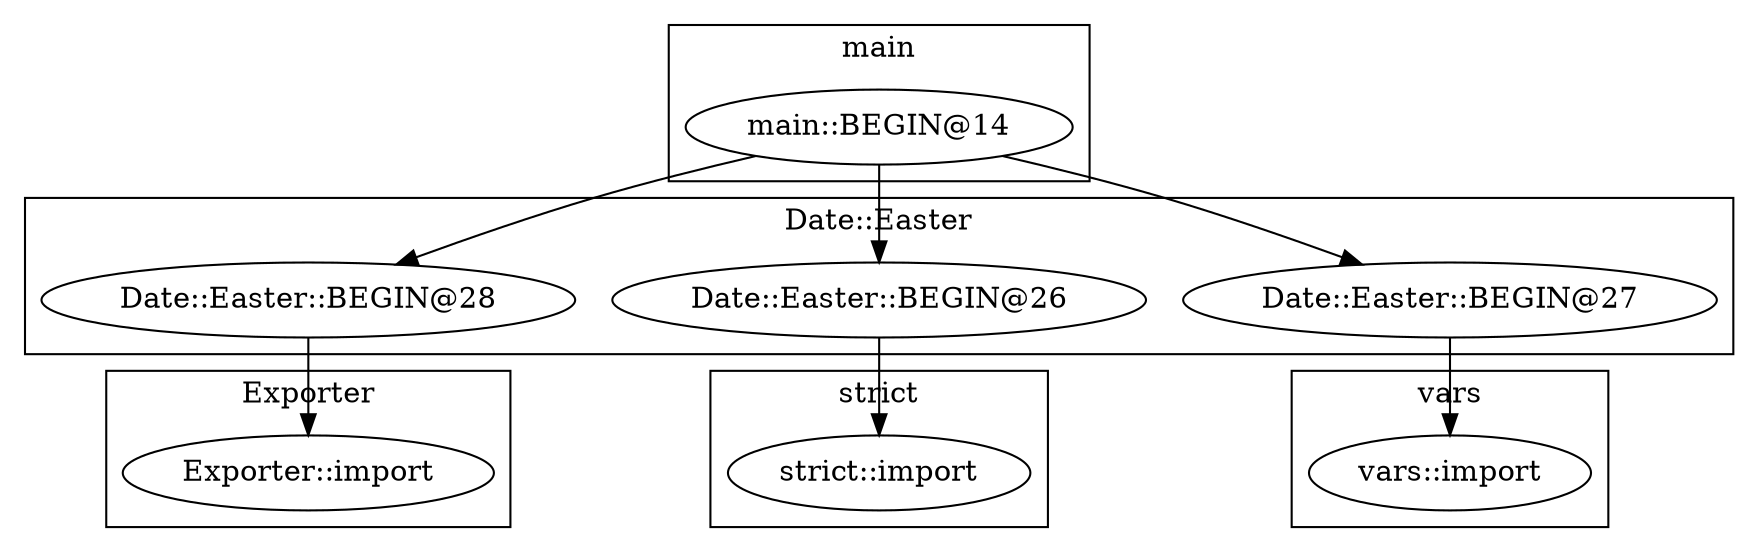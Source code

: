 digraph {
graph [overlap=false]
subgraph cluster_vars {
	label="vars";
	"vars::import";
}
subgraph cluster_Exporter {
	label="Exporter";
	"Exporter::import";
}
subgraph cluster_main {
	label="main";
	"main::BEGIN@14";
}
subgraph cluster_strict {
	label="strict";
	"strict::import";
}
subgraph cluster_Date_Easter {
	label="Date::Easter";
	"Date::Easter::BEGIN@28";
	"Date::Easter::BEGIN@26";
	"Date::Easter::BEGIN@27";
}
"Date::Easter::BEGIN@28" -> "Exporter::import";
"Date::Easter::BEGIN@27" -> "vars::import";
"main::BEGIN@14" -> "Date::Easter::BEGIN@26";
"main::BEGIN@14" -> "Date::Easter::BEGIN@27";
"main::BEGIN@14" -> "Date::Easter::BEGIN@28";
"Date::Easter::BEGIN@26" -> "strict::import";
}
